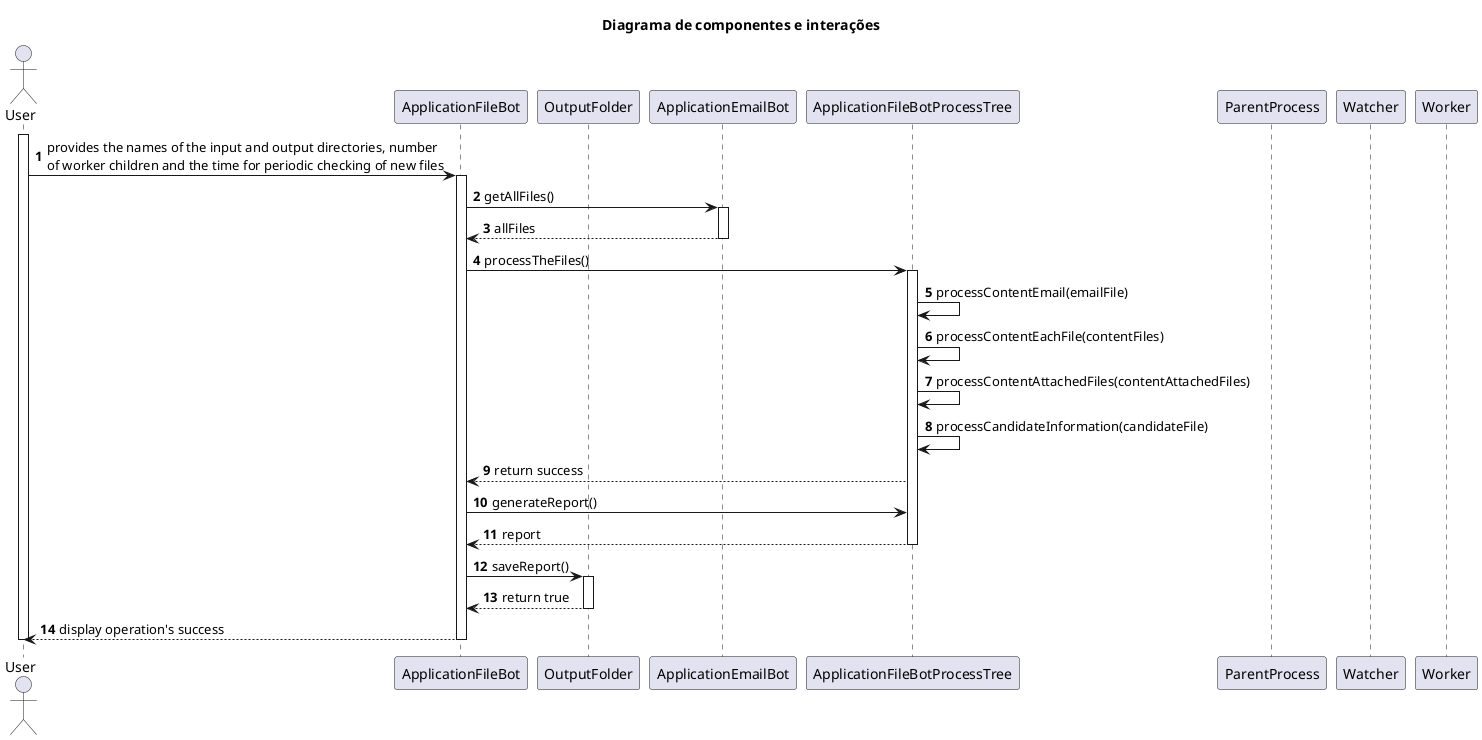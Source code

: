 @startuml
'https://plantuml.com/sequence-diagram

autonumber

Title "Diagrama de componentes e interações"

actor User

participant ApplicationFileBot
participant OutputFolder
participant ApplicationEmailBot
participant ApplicationFileBotProcessTree
participant ParentProcess
participant Watcher
participant Worker

activate User

User -> ApplicationFileBot : provides the names of the input and output directories, number \nof worker children and the time for periodic checking of new files

activate ApplicationFileBot

ApplicationFileBot -> ApplicationEmailBot : getAllFiles()

activate ApplicationEmailBot

ApplicationEmailBot --> ApplicationFileBot : allFiles

deactivate ApplicationEmailBot

ApplicationFileBot -> ApplicationFileBotProcessTree : processTheFiles()

activate ApplicationFileBotProcessTree

ApplicationFileBotProcessTree -> ApplicationFileBotProcessTree : processContentEmail(emailFile)

ApplicationFileBotProcessTree -> ApplicationFileBotProcessTree : processContentEachFile(contentFiles)

ApplicationFileBotProcessTree -> ApplicationFileBotProcessTree : processContentAttachedFiles(contentAttachedFiles)

ApplicationFileBotProcessTree -> ApplicationFileBotProcessTree : processCandidateInformation(candidateFile)

ApplicationFileBotProcessTree --> ApplicationFileBot : return success

ApplicationFileBot -> ApplicationFileBotProcessTree : generateReport()

ApplicationFileBotProcessTree --> ApplicationFileBot : report

deactivate ApplicationFileBotProcessTree

ApplicationFileBot -> OutputFolder : saveReport()

activate OutputFolder

OutputFolder --> ApplicationFileBot : return true

deactivate OutputFolder

ApplicationFileBot --> User : display operation's success

deactivate ApplicationFileBot

deactivate User

@enduml